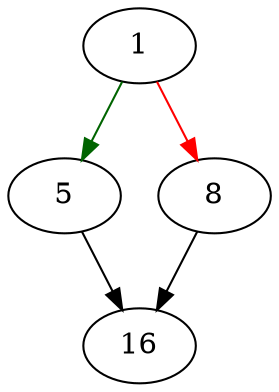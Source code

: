 strict digraph "base_name" {
	// Node definitions.
	1 [entry=true];
	5;
	8;
	16;

	// Edge definitions.
	1 -> 5 [
		color=darkgreen
		cond=true
	];
	1 -> 8 [
		color=red
		cond=false
	];
	5 -> 16;
	8 -> 16;
}
